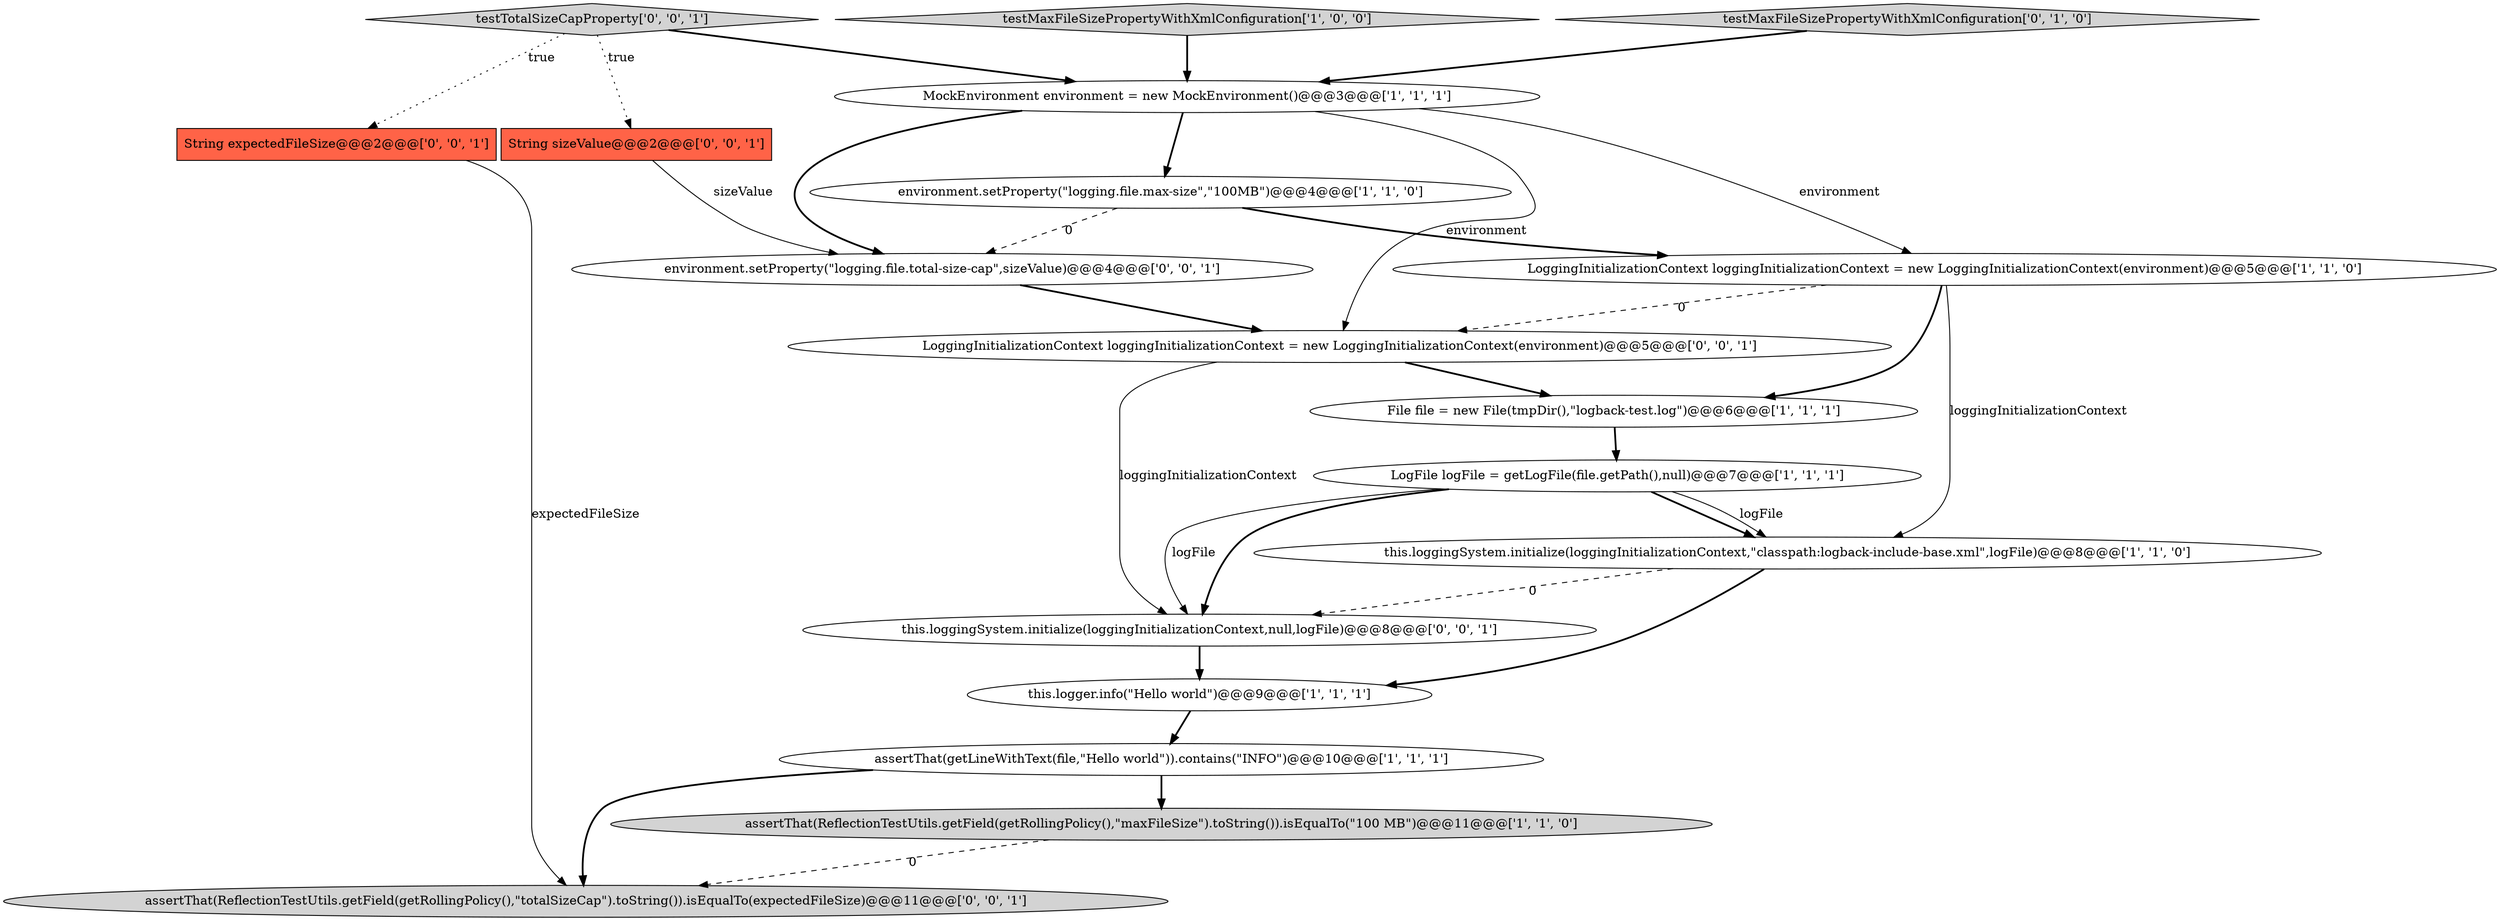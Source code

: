 digraph {
17 [style = filled, label = "testTotalSizeCapProperty['0', '0', '1']", fillcolor = lightgray, shape = diamond image = "AAA0AAABBB3BBB"];
5 [style = filled, label = "this.logger.info(\"Hello world\")@@@9@@@['1', '1', '1']", fillcolor = white, shape = ellipse image = "AAA0AAABBB1BBB"];
6 [style = filled, label = "assertThat(ReflectionTestUtils.getField(getRollingPolicy(),\"maxFileSize\").toString()).isEqualTo(\"100 MB\")@@@11@@@['1', '1', '0']", fillcolor = lightgray, shape = ellipse image = "AAA0AAABBB1BBB"];
3 [style = filled, label = "environment.setProperty(\"logging.file.max-size\",\"100MB\")@@@4@@@['1', '1', '0']", fillcolor = white, shape = ellipse image = "AAA0AAABBB1BBB"];
1 [style = filled, label = "File file = new File(tmpDir(),\"logback-test.log\")@@@6@@@['1', '1', '1']", fillcolor = white, shape = ellipse image = "AAA0AAABBB1BBB"];
15 [style = filled, label = "assertThat(ReflectionTestUtils.getField(getRollingPolicy(),\"totalSizeCap\").toString()).isEqualTo(expectedFileSize)@@@11@@@['0', '0', '1']", fillcolor = lightgray, shape = ellipse image = "AAA0AAABBB3BBB"];
2 [style = filled, label = "LogFile logFile = getLogFile(file.getPath(),null)@@@7@@@['1', '1', '1']", fillcolor = white, shape = ellipse image = "AAA0AAABBB1BBB"];
13 [style = filled, label = "LoggingInitializationContext loggingInitializationContext = new LoggingInitializationContext(environment)@@@5@@@['0', '0', '1']", fillcolor = white, shape = ellipse image = "AAA0AAABBB3BBB"];
10 [style = filled, label = "testMaxFileSizePropertyWithXmlConfiguration['0', '1', '0']", fillcolor = lightgray, shape = diamond image = "AAA0AAABBB2BBB"];
7 [style = filled, label = "MockEnvironment environment = new MockEnvironment()@@@3@@@['1', '1', '1']", fillcolor = white, shape = ellipse image = "AAA0AAABBB1BBB"];
16 [style = filled, label = "String sizeValue@@@2@@@['0', '0', '1']", fillcolor = tomato, shape = box image = "AAA0AAABBB3BBB"];
0 [style = filled, label = "LoggingInitializationContext loggingInitializationContext = new LoggingInitializationContext(environment)@@@5@@@['1', '1', '0']", fillcolor = white, shape = ellipse image = "AAA0AAABBB1BBB"];
9 [style = filled, label = "assertThat(getLineWithText(file,\"Hello world\")).contains(\"INFO\")@@@10@@@['1', '1', '1']", fillcolor = white, shape = ellipse image = "AAA0AAABBB1BBB"];
12 [style = filled, label = "String expectedFileSize@@@2@@@['0', '0', '1']", fillcolor = tomato, shape = box image = "AAA0AAABBB3BBB"];
4 [style = filled, label = "testMaxFileSizePropertyWithXmlConfiguration['1', '0', '0']", fillcolor = lightgray, shape = diamond image = "AAA0AAABBB1BBB"];
14 [style = filled, label = "environment.setProperty(\"logging.file.total-size-cap\",sizeValue)@@@4@@@['0', '0', '1']", fillcolor = white, shape = ellipse image = "AAA0AAABBB3BBB"];
11 [style = filled, label = "this.loggingSystem.initialize(loggingInitializationContext,null,logFile)@@@8@@@['0', '0', '1']", fillcolor = white, shape = ellipse image = "AAA0AAABBB3BBB"];
8 [style = filled, label = "this.loggingSystem.initialize(loggingInitializationContext,\"classpath:logback-include-base.xml\",logFile)@@@8@@@['1', '1', '0']", fillcolor = white, shape = ellipse image = "AAA0AAABBB1BBB"];
7->0 [style = solid, label="environment"];
0->8 [style = solid, label="loggingInitializationContext"];
8->11 [style = dashed, label="0"];
4->7 [style = bold, label=""];
8->5 [style = bold, label=""];
17->16 [style = dotted, label="true"];
13->11 [style = solid, label="loggingInitializationContext"];
2->11 [style = bold, label=""];
16->14 [style = solid, label="sizeValue"];
14->13 [style = bold, label=""];
9->15 [style = bold, label=""];
2->11 [style = solid, label="logFile"];
3->14 [style = dashed, label="0"];
5->9 [style = bold, label=""];
0->1 [style = bold, label=""];
0->13 [style = dashed, label="0"];
2->8 [style = bold, label=""];
7->14 [style = bold, label=""];
9->6 [style = bold, label=""];
7->3 [style = bold, label=""];
10->7 [style = bold, label=""];
17->12 [style = dotted, label="true"];
3->0 [style = bold, label=""];
2->8 [style = solid, label="logFile"];
7->13 [style = solid, label="environment"];
12->15 [style = solid, label="expectedFileSize"];
13->1 [style = bold, label=""];
6->15 [style = dashed, label="0"];
17->7 [style = bold, label=""];
1->2 [style = bold, label=""];
11->5 [style = bold, label=""];
}
